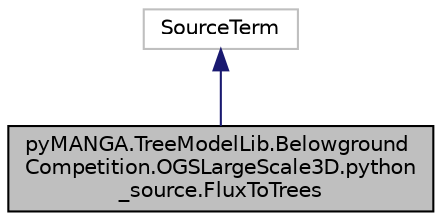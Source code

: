 digraph "pyMANGA.TreeModelLib.BelowgroundCompetition.OGSLargeScale3D.python_source.FluxToTrees"
{
  edge [fontname="Helvetica",fontsize="10",labelfontname="Helvetica",labelfontsize="10"];
  node [fontname="Helvetica",fontsize="10",shape=record];
  Node1 [label="pyMANGA.TreeModelLib.Belowground\lCompetition.OGSLargeScale3D.python\l_source.FluxToTrees",height=0.2,width=0.4,color="black", fillcolor="grey75", style="filled", fontcolor="black"];
  Node2 -> Node1 [dir="back",color="midnightblue",fontsize="10",style="solid",fontname="Helvetica"];
  Node2 [label="SourceTerm",height=0.2,width=0.4,color="grey75", fillcolor="white", style="filled"];
}
